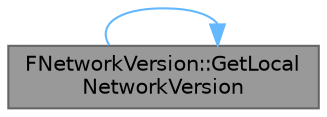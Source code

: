 digraph "FNetworkVersion::GetLocalNetworkVersion"
{
 // INTERACTIVE_SVG=YES
 // LATEX_PDF_SIZE
  bgcolor="transparent";
  edge [fontname=Helvetica,fontsize=10,labelfontname=Helvetica,labelfontsize=10];
  node [fontname=Helvetica,fontsize=10,shape=box,height=0.2,width=0.4];
  rankdir="LR";
  Node1 [id="Node000001",label="FNetworkVersion::GetLocal\lNetworkVersion",height=0.2,width=0.4,color="gray40", fillcolor="grey60", style="filled", fontcolor="black",tooltip="Generates a version number, that by default, is based on a checksum of the engine version + project n..."];
  Node1 -> Node1 [id="edge1_Node000001_Node000001",color="steelblue1",style="solid",tooltip=" "];
}
